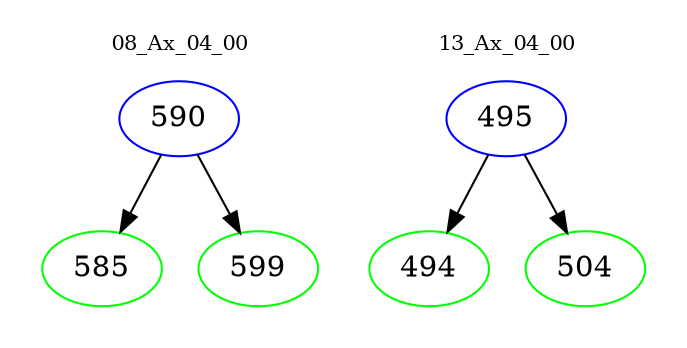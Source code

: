 digraph{
subgraph cluster_0 {
color = white
label = "08_Ax_04_00";
fontsize=10;
T0_590 [label="590", color="blue"]
T0_590 -> T0_585 [color="black"]
T0_585 [label="585", color="green"]
T0_590 -> T0_599 [color="black"]
T0_599 [label="599", color="green"]
}
subgraph cluster_1 {
color = white
label = "13_Ax_04_00";
fontsize=10;
T1_495 [label="495", color="blue"]
T1_495 -> T1_494 [color="black"]
T1_494 [label="494", color="green"]
T1_495 -> T1_504 [color="black"]
T1_504 [label="504", color="green"]
}
}
